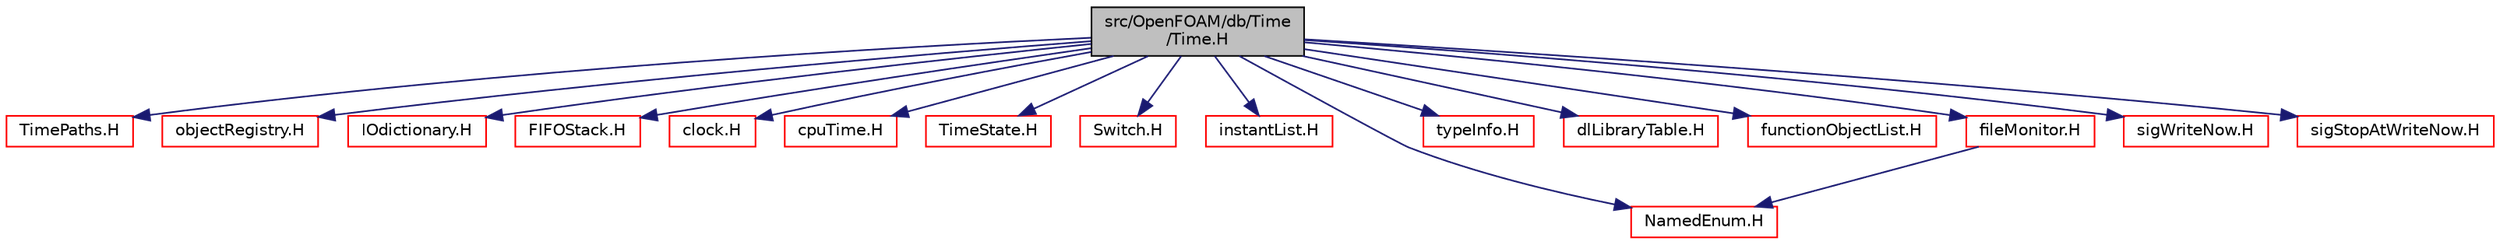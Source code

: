digraph "src/OpenFOAM/db/Time/Time.H"
{
  bgcolor="transparent";
  edge [fontname="Helvetica",fontsize="10",labelfontname="Helvetica",labelfontsize="10"];
  node [fontname="Helvetica",fontsize="10",shape=record];
  Node1 [label="src/OpenFOAM/db/Time\l/Time.H",height=0.2,width=0.4,color="black", fillcolor="grey75", style="filled", fontcolor="black"];
  Node1 -> Node2 [color="midnightblue",fontsize="10",style="solid",fontname="Helvetica"];
  Node2 [label="TimePaths.H",height=0.2,width=0.4,color="red",URL="$a07981.html"];
  Node1 -> Node3 [color="midnightblue",fontsize="10",style="solid",fontname="Helvetica"];
  Node3 [label="objectRegistry.H",height=0.2,width=0.4,color="red",URL="$a07959.html"];
  Node1 -> Node4 [color="midnightblue",fontsize="10",style="solid",fontname="Helvetica"];
  Node4 [label="IOdictionary.H",height=0.2,width=0.4,color="red",URL="$a07884.html"];
  Node1 -> Node5 [color="midnightblue",fontsize="10",style="solid",fontname="Helvetica"];
  Node5 [label="FIFOStack.H",height=0.2,width=0.4,color="red",URL="$a07735.html"];
  Node1 -> Node6 [color="midnightblue",fontsize="10",style="solid",fontname="Helvetica"];
  Node6 [label="clock.H",height=0.2,width=0.4,color="red",URL="$a08275.html"];
  Node1 -> Node7 [color="midnightblue",fontsize="10",style="solid",fontname="Helvetica"];
  Node7 [label="cpuTime.H",height=0.2,width=0.4,color="red",URL="$a09212.html"];
  Node1 -> Node8 [color="midnightblue",fontsize="10",style="solid",fontname="Helvetica"];
  Node8 [label="TimeState.H",height=0.2,width=0.4,color="red",URL="$a07985.html"];
  Node1 -> Node9 [color="midnightblue",fontsize="10",style="solid",fontname="Helvetica"];
  Node9 [label="Switch.H",height=0.2,width=0.4,color="red",URL="$a08940.html"];
  Node1 -> Node10 [color="midnightblue",fontsize="10",style="solid",fontname="Helvetica"];
  Node10 [label="instantList.H",height=0.2,width=0.4,color="red",URL="$a07974.html"];
  Node1 -> Node11 [color="midnightblue",fontsize="10",style="solid",fontname="Helvetica"];
  Node11 [label="NamedEnum.H",height=0.2,width=0.4,color="red",URL="$a07804.html"];
  Node1 -> Node12 [color="midnightblue",fontsize="10",style="solid",fontname="Helvetica"];
  Node12 [label="typeInfo.H",height=0.2,width=0.4,color="red",URL="$a07987.html"];
  Node1 -> Node13 [color="midnightblue",fontsize="10",style="solid",fontname="Helvetica"];
  Node13 [label="dlLibraryTable.H",height=0.2,width=0.4,color="red",URL="$a07843.html"];
  Node1 -> Node14 [color="midnightblue",fontsize="10",style="solid",fontname="Helvetica"];
  Node14 [label="functionObjectList.H",height=0.2,width=0.4,color="red",URL="$a07864.html"];
  Node1 -> Node15 [color="midnightblue",fontsize="10",style="solid",fontname="Helvetica"];
  Node15 [label="fileMonitor.H",height=0.2,width=0.4,color="red",URL="$a09215.html"];
  Node15 -> Node11 [color="midnightblue",fontsize="10",style="solid",fontname="Helvetica"];
  Node1 -> Node16 [color="midnightblue",fontsize="10",style="solid",fontname="Helvetica"];
  Node16 [label="sigWriteNow.H",height=0.2,width=0.4,color="red",URL="$a09237.html"];
  Node1 -> Node17 [color="midnightblue",fontsize="10",style="solid",fontname="Helvetica"];
  Node17 [label="sigStopAtWriteNow.H",height=0.2,width=0.4,color="red",URL="$a09235.html"];
}
